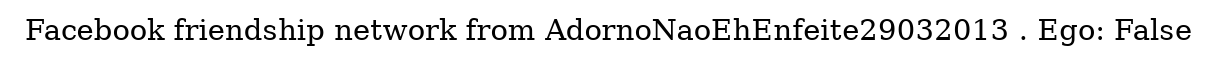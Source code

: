 digraph  {
	graph [label="Facebook friendship network from AdornoNaoEhEnfeite29032013 . Ego: False"];
}

